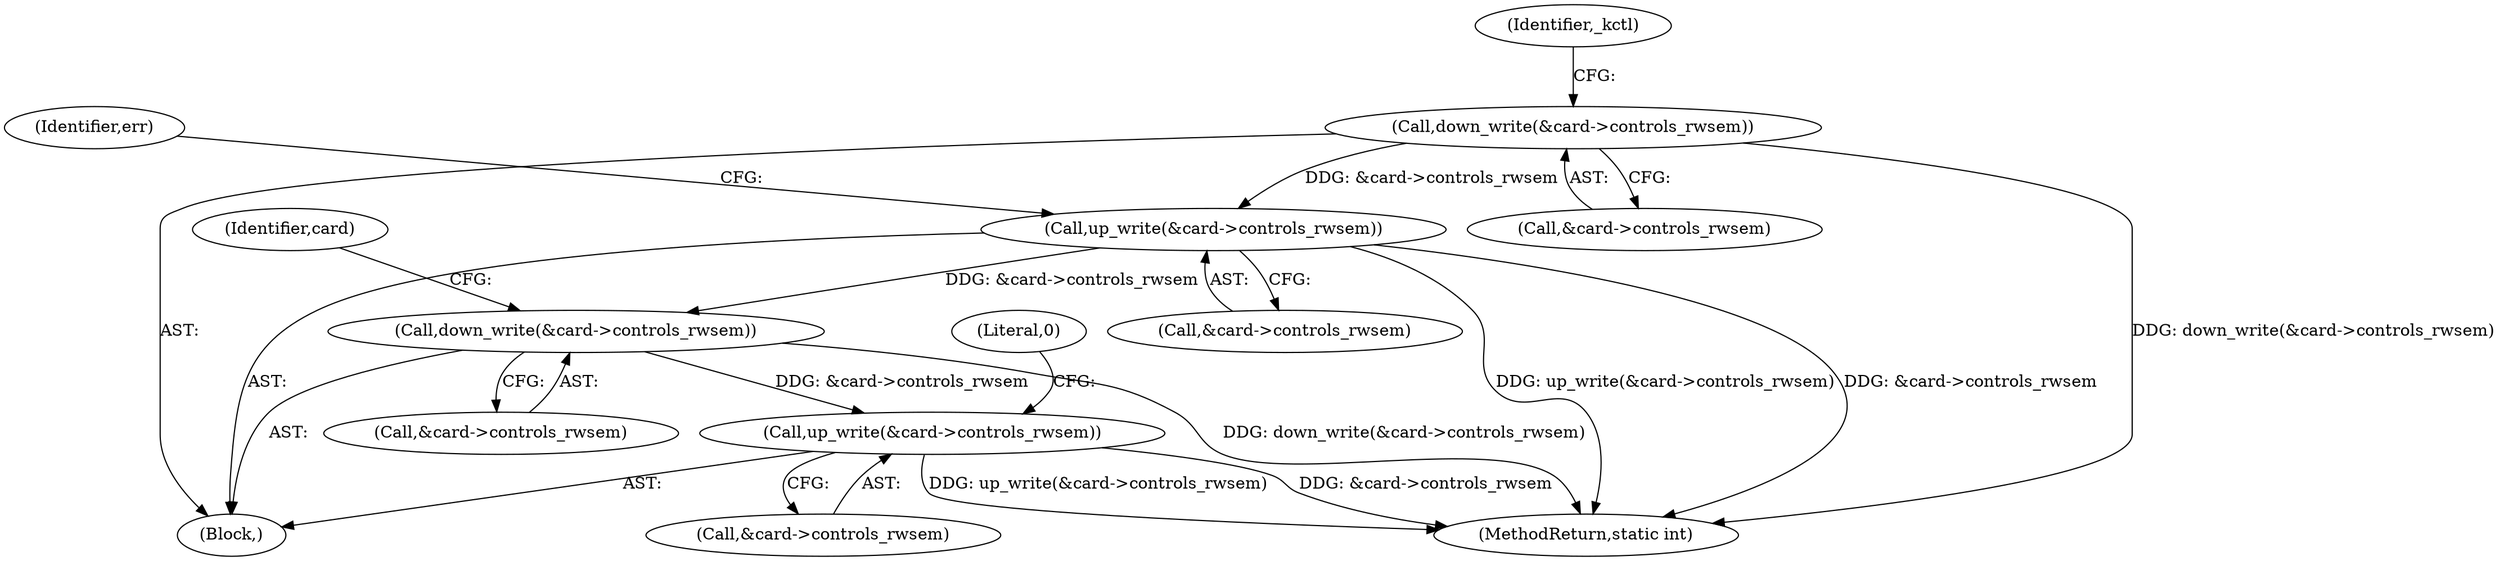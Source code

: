digraph "0_linux_07f4d9d74a04aa7c72c5dae0ef97565f28f17b92@API" {
"1000530" [label="(Call,down_write(&card->controls_rwsem))"];
"1000209" [label="(Call,up_write(&card->controls_rwsem))"];
"1000170" [label="(Call,down_write(&card->controls_rwsem))"];
"1000539" [label="(Call,up_write(&card->controls_rwsem))"];
"1000216" [label="(Identifier,err)"];
"1000170" [label="(Call,down_write(&card->controls_rwsem))"];
"1000210" [label="(Call,&card->controls_rwsem)"];
"1000531" [label="(Call,&card->controls_rwsem)"];
"1000171" [label="(Call,&card->controls_rwsem)"];
"1000530" [label="(Call,down_write(&card->controls_rwsem))"];
"1000546" [label="(MethodReturn,static int)"];
"1000545" [label="(Literal,0)"];
"1000209" [label="(Call,up_write(&card->controls_rwsem))"];
"1000540" [label="(Call,&card->controls_rwsem)"];
"1000537" [label="(Identifier,card)"];
"1000104" [label="(Block,)"];
"1000176" [label="(Identifier,_kctl)"];
"1000539" [label="(Call,up_write(&card->controls_rwsem))"];
"1000530" -> "1000104"  [label="AST: "];
"1000530" -> "1000531"  [label="CFG: "];
"1000531" -> "1000530"  [label="AST: "];
"1000537" -> "1000530"  [label="CFG: "];
"1000530" -> "1000546"  [label="DDG: down_write(&card->controls_rwsem)"];
"1000209" -> "1000530"  [label="DDG: &card->controls_rwsem"];
"1000530" -> "1000539"  [label="DDG: &card->controls_rwsem"];
"1000209" -> "1000104"  [label="AST: "];
"1000209" -> "1000210"  [label="CFG: "];
"1000210" -> "1000209"  [label="AST: "];
"1000216" -> "1000209"  [label="CFG: "];
"1000209" -> "1000546"  [label="DDG: up_write(&card->controls_rwsem)"];
"1000209" -> "1000546"  [label="DDG: &card->controls_rwsem"];
"1000170" -> "1000209"  [label="DDG: &card->controls_rwsem"];
"1000170" -> "1000104"  [label="AST: "];
"1000170" -> "1000171"  [label="CFG: "];
"1000171" -> "1000170"  [label="AST: "];
"1000176" -> "1000170"  [label="CFG: "];
"1000170" -> "1000546"  [label="DDG: down_write(&card->controls_rwsem)"];
"1000539" -> "1000104"  [label="AST: "];
"1000539" -> "1000540"  [label="CFG: "];
"1000540" -> "1000539"  [label="AST: "];
"1000545" -> "1000539"  [label="CFG: "];
"1000539" -> "1000546"  [label="DDG: &card->controls_rwsem"];
"1000539" -> "1000546"  [label="DDG: up_write(&card->controls_rwsem)"];
}

